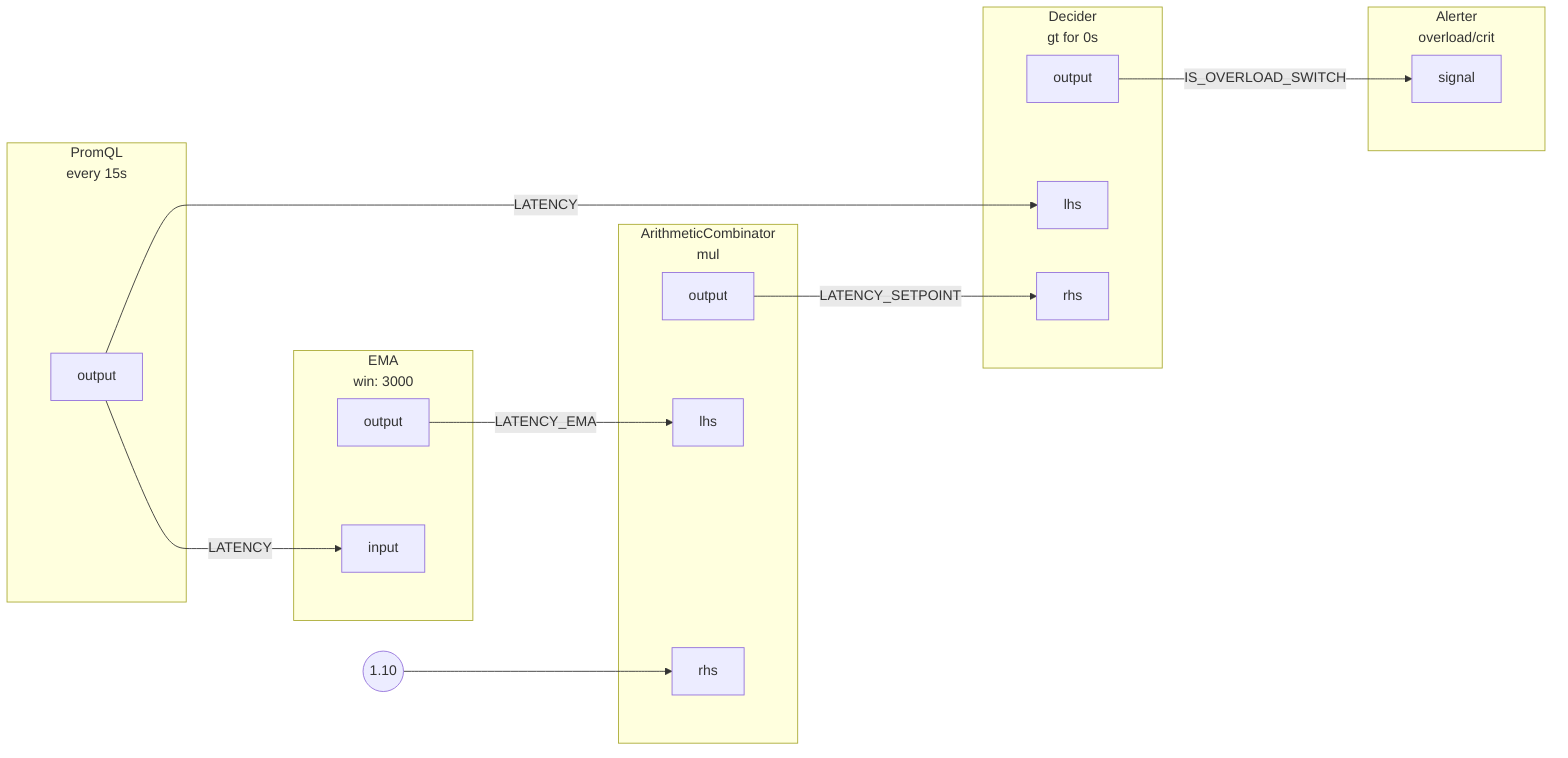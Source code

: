 flowchart LR
subgraph root.0[<center>PromQL<br/>every 15s</center>]
subgraph root.0_outports[ ]
style root.0_outports fill:none,stroke:none
root.0output[output]
end
end
subgraph root.1[<center>EMA<br/>win: 3000</center>]
subgraph root.1_inports[ ]
style root.1_inports fill:none,stroke:none
root.1input[input]
end
subgraph root.1_outports[ ]
style root.1_outports fill:none,stroke:none
root.1output[output]
end
end
subgraph root.2[<center>ArithmeticCombinator<br/>mul</center>]
subgraph root.2_inports[ ]
style root.2_inports fill:none,stroke:none
root.2lhs[lhs]
root.2rhs[rhs]
end
subgraph root.2_outports[ ]
style root.2_outports fill:none,stroke:none
root.2output[output]
end
end
root.2_rhs_FakeConstantout((1.10))
subgraph root.3[<center>Decider<br/>gt for 0s</center>]
subgraph root.3_inports[ ]
style root.3_inports fill:none,stroke:none
root.3lhs[lhs]
root.3rhs[rhs]
end
subgraph root.3_outports[ ]
style root.3_outports fill:none,stroke:none
root.3output[output]
end
end
subgraph root.4[<center>Alerter<br/>overload/crit</center>]
subgraph root.4_inports[ ]
style root.4_inports fill:none,stroke:none
root.4signal[signal]
end
end
root.0output --> |LATENCY| root.1input
root.0output --> |LATENCY| root.3lhs
root.1output --> |LATENCY_EMA| root.2lhs
root.2output --> |LATENCY_SETPOINT| root.3rhs
root.2_rhs_FakeConstantout --> root.2rhs
root.3output --> |IS_OVERLOAD_SWITCH| root.4signal